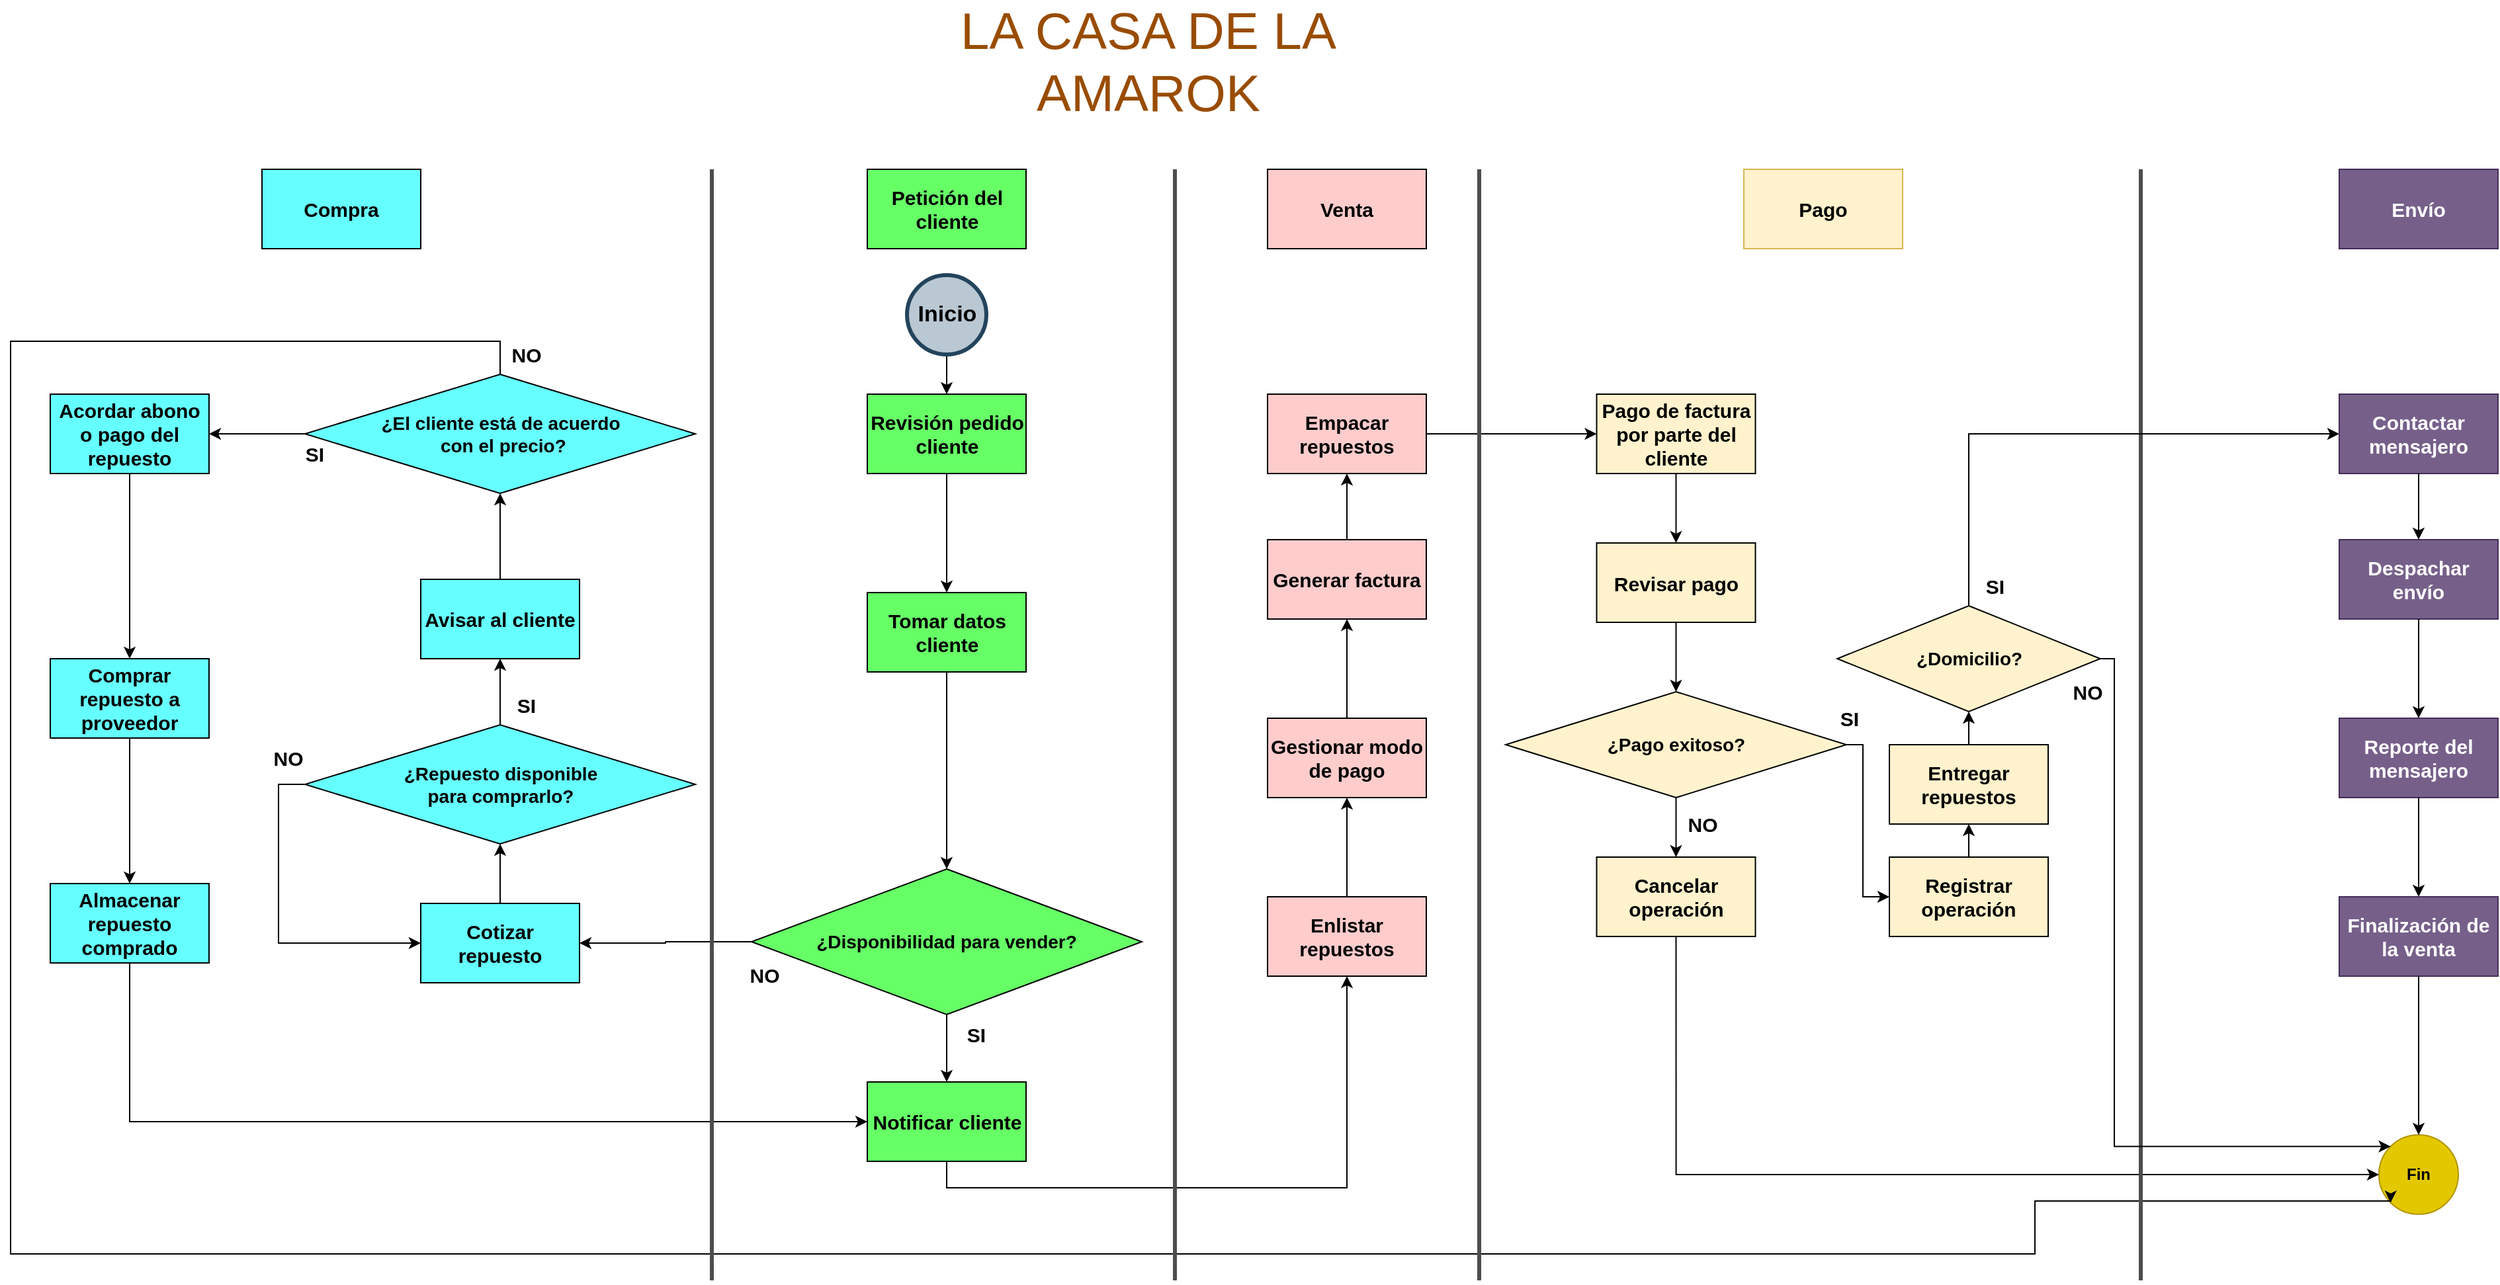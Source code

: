 <mxfile version="24.6.2" type="device">
  <diagram name="Página-1" id="pv9tKFROp2prfNbfILGG">
    <mxGraphModel dx="3452" dy="2562" grid="1" gridSize="10" guides="1" tooltips="1" connect="1" arrows="1" fold="1" page="1" pageScale="1" pageWidth="827" pageHeight="1169" math="0" shadow="0">
      <root>
        <mxCell id="0" />
        <mxCell id="1" parent="0" />
        <mxCell id="mfQhpHa_TRPt92YBelA_-9" style="edgeStyle=orthogonalEdgeStyle;rounded=0;orthogonalLoop=1;jettySize=auto;html=1;exitX=0.5;exitY=1;exitDx=0;exitDy=0;entryX=0.5;entryY=0;entryDx=0;entryDy=0;fontStyle=1" parent="1" source="mfQhpHa_TRPt92YBelA_-2" target="mfQhpHa_TRPt92YBelA_-5" edge="1">
          <mxGeometry relative="1" as="geometry">
            <mxPoint x="437.5" y="290" as="sourcePoint" />
          </mxGeometry>
        </mxCell>
        <mxCell id="mfQhpHa_TRPt92YBelA_-2" value="&lt;font style=&quot;font-size: 17px;&quot;&gt;Inicio&lt;/font&gt;" style="ellipse;whiteSpace=wrap;html=1;aspect=fixed;fontStyle=1;fillColor=#bac8d3;strokeColor=#23445d;strokeWidth=3;" parent="1" vertex="1">
          <mxGeometry x="407.5" y="40" width="60" height="60" as="geometry" />
        </mxCell>
        <mxCell id="mKymQcB3Vps974aYr2Mk-3" style="edgeStyle=orthogonalEdgeStyle;rounded=0;orthogonalLoop=1;jettySize=auto;html=1;exitX=0.5;exitY=1;exitDx=0;exitDy=0;entryX=0.5;entryY=0;entryDx=0;entryDy=0;" parent="1" source="mfQhpHa_TRPt92YBelA_-5" target="mKymQcB3Vps974aYr2Mk-2" edge="1">
          <mxGeometry relative="1" as="geometry" />
        </mxCell>
        <mxCell id="mfQhpHa_TRPt92YBelA_-5" value="Revisión pedido cliente" style="rounded=0;whiteSpace=wrap;html=1;fontSize=15;fillColor=#66FF66;fontStyle=1" parent="1" vertex="1">
          <mxGeometry x="377.5" y="130" width="120" height="60" as="geometry" />
        </mxCell>
        <mxCell id="mfQhpHa_TRPt92YBelA_-22" style="edgeStyle=orthogonalEdgeStyle;rounded=0;orthogonalLoop=1;jettySize=auto;html=1;exitX=0;exitY=0.5;exitDx=0;exitDy=0;entryX=1;entryY=0.5;entryDx=0;entryDy=0;fontStyle=1" parent="1" source="mfQhpHa_TRPt92YBelA_-7" target="mfQhpHa_TRPt92YBelA_-20" edge="1">
          <mxGeometry relative="1" as="geometry" />
        </mxCell>
        <mxCell id="5uez7q-j1dndz9BCU4vh-7" style="edgeStyle=orthogonalEdgeStyle;rounded=0;orthogonalLoop=1;jettySize=auto;html=1;exitX=0.5;exitY=1;exitDx=0;exitDy=0;entryX=0.5;entryY=0;entryDx=0;entryDy=0;fontStyle=1" parent="1" source="mfQhpHa_TRPt92YBelA_-7" target="5uez7q-j1dndz9BCU4vh-6" edge="1">
          <mxGeometry relative="1" as="geometry" />
        </mxCell>
        <mxCell id="mfQhpHa_TRPt92YBelA_-7" value="¿Disponibilidad&amp;nbsp;para vender?" style="rhombus;whiteSpace=wrap;html=1;fontSize=14;fillColor=#66FF66;fontStyle=1" parent="1" vertex="1">
          <mxGeometry x="290" y="489" width="295" height="110" as="geometry" />
        </mxCell>
        <mxCell id="mfQhpHa_TRPt92YBelA_-14" value="NO" style="text;html=1;strokeColor=none;fillColor=none;align=center;verticalAlign=middle;whiteSpace=wrap;rounded=0;fontSize=15;fontStyle=1" parent="1" vertex="1">
          <mxGeometry x="270" y="554" width="60" height="30" as="geometry" />
        </mxCell>
        <mxCell id="mfQhpHa_TRPt92YBelA_-16" value="Petición del cliente" style="rounded=0;whiteSpace=wrap;html=1;fontSize=15;fillColor=#66FF66;fontStyle=1" parent="1" vertex="1">
          <mxGeometry x="377.5" y="-40" width="120" height="60" as="geometry" />
        </mxCell>
        <mxCell id="mfQhpHa_TRPt92YBelA_-18" value="Compra" style="rounded=0;whiteSpace=wrap;html=1;fontSize=15;fillColor=#66FFFF;fontStyle=1" parent="1" vertex="1">
          <mxGeometry x="-80" y="-40" width="120" height="60" as="geometry" />
        </mxCell>
        <mxCell id="mfQhpHa_TRPt92YBelA_-26" style="edgeStyle=orthogonalEdgeStyle;rounded=0;orthogonalLoop=1;jettySize=auto;html=1;exitX=0.5;exitY=0;exitDx=0;exitDy=0;entryX=0.5;entryY=1;entryDx=0;entryDy=0;fontStyle=1" parent="1" source="mfQhpHa_TRPt92YBelA_-20" target="mfQhpHa_TRPt92YBelA_-23" edge="1">
          <mxGeometry relative="1" as="geometry" />
        </mxCell>
        <mxCell id="mfQhpHa_TRPt92YBelA_-20" value="Cotizar repuesto" style="rounded=0;whiteSpace=wrap;html=1;fontSize=15;fillColor=#66FFFF;fontStyle=1" parent="1" vertex="1">
          <mxGeometry x="40" y="515" width="120" height="60" as="geometry" />
        </mxCell>
        <mxCell id="mfQhpHa_TRPt92YBelA_-30" style="edgeStyle=orthogonalEdgeStyle;rounded=0;orthogonalLoop=1;jettySize=auto;html=1;exitX=0;exitY=0.5;exitDx=0;exitDy=0;entryX=0;entryY=0.5;entryDx=0;entryDy=0;fontStyle=1" parent="1" source="mfQhpHa_TRPt92YBelA_-23" target="mfQhpHa_TRPt92YBelA_-20" edge="1">
          <mxGeometry relative="1" as="geometry" />
        </mxCell>
        <mxCell id="mKymQcB3Vps974aYr2Mk-9" style="edgeStyle=orthogonalEdgeStyle;rounded=0;orthogonalLoop=1;jettySize=auto;html=1;exitX=0.5;exitY=0;exitDx=0;exitDy=0;entryX=0.5;entryY=1;entryDx=0;entryDy=0;" parent="1" source="mfQhpHa_TRPt92YBelA_-23" target="mKymQcB3Vps974aYr2Mk-10" edge="1">
          <mxGeometry relative="1" as="geometry">
            <mxPoint x="100.118" y="330" as="targetPoint" />
          </mxGeometry>
        </mxCell>
        <mxCell id="mfQhpHa_TRPt92YBelA_-23" value="¿Repuesto disponible &lt;br&gt;para comprarlo?" style="rhombus;whiteSpace=wrap;html=1;fontSize=14;fillColor=#66FFFF;fontStyle=1" parent="1" vertex="1">
          <mxGeometry x="-47.5" y="380" width="295" height="90" as="geometry" />
        </mxCell>
        <mxCell id="mfQhpHa_TRPt92YBelA_-25" value="SI" style="text;html=1;strokeColor=none;fillColor=none;align=center;verticalAlign=middle;whiteSpace=wrap;rounded=0;fontSize=15;fontStyle=1" parent="1" vertex="1">
          <mxGeometry x="90" y="350" width="60" height="30" as="geometry" />
        </mxCell>
        <mxCell id="mfQhpHa_TRPt92YBelA_-29" value="Venta" style="rounded=0;whiteSpace=wrap;html=1;fontSize=15;fillColor=#FFCCCC;fontStyle=1" parent="1" vertex="1">
          <mxGeometry x="680" y="-40" width="120" height="60" as="geometry" />
        </mxCell>
        <mxCell id="mfQhpHa_TRPt92YBelA_-31" value="NO" style="text;html=1;strokeColor=none;fillColor=none;align=center;verticalAlign=middle;whiteSpace=wrap;rounded=0;fontSize=15;fontStyle=1" parent="1" vertex="1">
          <mxGeometry x="-90" y="390" width="60" height="30" as="geometry" />
        </mxCell>
        <mxCell id="mfQhpHa_TRPt92YBelA_-47" style="edgeStyle=orthogonalEdgeStyle;rounded=0;orthogonalLoop=1;jettySize=auto;html=1;exitX=0.5;exitY=0;exitDx=0;exitDy=0;entryX=0.5;entryY=1;entryDx=0;entryDy=0;fontStyle=1" parent="1" source="mfQhpHa_TRPt92YBelA_-42" target="mfQhpHa_TRPt92YBelA_-46" edge="1">
          <mxGeometry relative="1" as="geometry" />
        </mxCell>
        <mxCell id="mfQhpHa_TRPt92YBelA_-42" value="Enlistar repuestos" style="rounded=0;whiteSpace=wrap;html=1;fontSize=15;fillColor=#FFCCCC;fontStyle=1" parent="1" vertex="1">
          <mxGeometry x="680" y="510" width="120" height="60" as="geometry" />
        </mxCell>
        <mxCell id="e19bzjLe1iYyCG-W0Qoi-3" style="edgeStyle=orthogonalEdgeStyle;rounded=0;orthogonalLoop=1;jettySize=auto;html=1;exitX=0.5;exitY=0;exitDx=0;exitDy=0;entryX=0.5;entryY=1;entryDx=0;entryDy=0;fontStyle=1" parent="1" source="mfQhpHa_TRPt92YBelA_-44" target="e19bzjLe1iYyCG-W0Qoi-1" edge="1">
          <mxGeometry relative="1" as="geometry" />
        </mxCell>
        <mxCell id="mfQhpHa_TRPt92YBelA_-44" value="Generar factura" style="rounded=0;whiteSpace=wrap;html=1;fontSize=15;fillColor=#FFCCCC;fontStyle=1" parent="1" vertex="1">
          <mxGeometry x="680" y="240" width="120" height="60" as="geometry" />
        </mxCell>
        <mxCell id="mfQhpHa_TRPt92YBelA_-48" style="edgeStyle=orthogonalEdgeStyle;rounded=0;orthogonalLoop=1;jettySize=auto;html=1;exitX=0.5;exitY=0;exitDx=0;exitDy=0;entryX=0.5;entryY=1;entryDx=0;entryDy=0;fontStyle=1" parent="1" source="mfQhpHa_TRPt92YBelA_-46" target="mfQhpHa_TRPt92YBelA_-44" edge="1">
          <mxGeometry relative="1" as="geometry" />
        </mxCell>
        <mxCell id="mfQhpHa_TRPt92YBelA_-46" value="Gestionar modo de pago" style="rounded=0;whiteSpace=wrap;html=1;fontSize=15;fillColor=#FFCCCC;fontStyle=1" parent="1" vertex="1">
          <mxGeometry x="680" y="375" width="120" height="60" as="geometry" />
        </mxCell>
        <mxCell id="mfQhpHa_TRPt92YBelA_-53" value="Pago" style="rounded=0;whiteSpace=wrap;html=1;fontSize=15;fillColor=#fff2cc;strokeColor=#d6b656;fontStyle=1" parent="1" vertex="1">
          <mxGeometry x="1040" y="-40" width="120" height="60" as="geometry" />
        </mxCell>
        <mxCell id="BhGprW0hee5CYQVRKkRc-2" style="edgeStyle=orthogonalEdgeStyle;rounded=0;orthogonalLoop=1;jettySize=auto;html=1;entryX=0.5;entryY=0;entryDx=0;entryDy=0;fontStyle=1" parent="1" source="mfQhpHa_TRPt92YBelA_-54" target="BhGprW0hee5CYQVRKkRc-1" edge="1">
          <mxGeometry relative="1" as="geometry" />
        </mxCell>
        <mxCell id="mfQhpHa_TRPt92YBelA_-54" value="Pago de factura por parte del cliente" style="rounded=0;whiteSpace=wrap;html=1;fontSize=15;fillColor=#FFF2CC;fontStyle=1" parent="1" vertex="1">
          <mxGeometry x="928.75" y="130" width="120" height="60" as="geometry" />
        </mxCell>
        <mxCell id="mKymQcB3Vps974aYr2Mk-6" style="edgeStyle=orthogonalEdgeStyle;rounded=0;orthogonalLoop=1;jettySize=auto;html=1;exitX=1;exitY=0.5;exitDx=0;exitDy=0;entryX=0;entryY=0.5;entryDx=0;entryDy=0;" parent="1" source="mfQhpHa_TRPt92YBelA_-55" target="mfQhpHa_TRPt92YBelA_-79" edge="1">
          <mxGeometry relative="1" as="geometry">
            <Array as="points">
              <mxPoint x="1130" y="395" />
              <mxPoint x="1130" y="510" />
            </Array>
          </mxGeometry>
        </mxCell>
        <mxCell id="mKymQcB3Vps974aYr2Mk-25" style="edgeStyle=orthogonalEdgeStyle;rounded=0;orthogonalLoop=1;jettySize=auto;html=1;exitX=0.5;exitY=1;exitDx=0;exitDy=0;entryX=0.5;entryY=0;entryDx=0;entryDy=0;" parent="1" source="mfQhpHa_TRPt92YBelA_-55" target="mfQhpHa_TRPt92YBelA_-60" edge="1">
          <mxGeometry relative="1" as="geometry" />
        </mxCell>
        <mxCell id="mfQhpHa_TRPt92YBelA_-55" value="¿Pago exitoso?" style="rhombus;whiteSpace=wrap;html=1;fontSize=14;fillColor=#FFF2CC;fontStyle=1" parent="1" vertex="1">
          <mxGeometry x="860" y="355" width="257.5" height="80" as="geometry" />
        </mxCell>
        <mxCell id="mfQhpHa_TRPt92YBelA_-60" value="Cancelar operación" style="rounded=0;whiteSpace=wrap;html=1;fontSize=15;fillColor=#FFF2CC;fontStyle=1" parent="1" vertex="1">
          <mxGeometry x="928.75" y="480" width="120" height="60" as="geometry" />
        </mxCell>
        <mxCell id="mfQhpHa_TRPt92YBelA_-75" value="NO" style="text;html=1;strokeColor=none;fillColor=none;align=center;verticalAlign=middle;whiteSpace=wrap;rounded=0;fontSize=15;fontStyle=1" parent="1" vertex="1">
          <mxGeometry x="978.75" y="440" width="60" height="30" as="geometry" />
        </mxCell>
        <mxCell id="mfQhpHa_TRPt92YBelA_-79" value="Registrar operación" style="rounded=0;whiteSpace=wrap;html=1;fontSize=15;fillColor=#FFF2CC;fontStyle=1" parent="1" vertex="1">
          <mxGeometry x="1150" y="480" width="120" height="60" as="geometry" />
        </mxCell>
        <mxCell id="mfQhpHa_TRPt92YBelA_-80" value="Fin" style="ellipse;whiteSpace=wrap;html=1;aspect=fixed;fillColor=#e3c800;fontColor=#000000;strokeColor=#B09500;fontStyle=1" parent="1" vertex="1">
          <mxGeometry x="1520" y="690" width="60" height="60" as="geometry" />
        </mxCell>
        <mxCell id="mfQhpHa_TRPt92YBelA_-82" value="SI" style="text;html=1;strokeColor=none;fillColor=none;align=center;verticalAlign=middle;whiteSpace=wrap;rounded=0;fontSize=15;fontStyle=1" parent="1" vertex="1">
          <mxGeometry x="1090" y="360" width="60" height="30" as="geometry" />
        </mxCell>
        <mxCell id="mKymQcB3Vps974aYr2Mk-16" style="edgeStyle=orthogonalEdgeStyle;rounded=0;orthogonalLoop=1;jettySize=auto;html=1;entryX=0;entryY=0.5;entryDx=0;entryDy=0;" parent="1" source="WWze8zweUwzWCclQnENY-1" target="5uez7q-j1dndz9BCU4vh-6" edge="1">
          <mxGeometry relative="1" as="geometry">
            <mxPoint x="340" y="700" as="targetPoint" />
            <Array as="points">
              <mxPoint x="-180" y="680" />
            </Array>
          </mxGeometry>
        </mxCell>
        <mxCell id="WWze8zweUwzWCclQnENY-1" value="Almacenar repuesto comprado" style="rounded=0;whiteSpace=wrap;html=1;fontSize=15;fillColor=#66FFFF;fontStyle=1" parent="1" vertex="1">
          <mxGeometry x="-240" y="500" width="120" height="60" as="geometry" />
        </mxCell>
        <mxCell id="mKymQcB3Vps974aYr2Mk-15" style="edgeStyle=orthogonalEdgeStyle;rounded=0;orthogonalLoop=1;jettySize=auto;html=1;entryX=0.5;entryY=0;entryDx=0;entryDy=0;" parent="1" source="WWze8zweUwzWCclQnENY-2" target="WWze8zweUwzWCclQnENY-1" edge="1">
          <mxGeometry relative="1" as="geometry" />
        </mxCell>
        <mxCell id="WWze8zweUwzWCclQnENY-2" value="Comprar repuesto a proveedor" style="rounded=0;whiteSpace=wrap;html=1;fontSize=15;fillColor=#66FFFF;fontStyle=1" parent="1" vertex="1">
          <mxGeometry x="-240" y="330" width="120" height="60" as="geometry" />
        </mxCell>
        <mxCell id="mKymQcB3Vps974aYr2Mk-20" style="edgeStyle=orthogonalEdgeStyle;rounded=0;orthogonalLoop=1;jettySize=auto;html=1;exitX=0.5;exitY=1;exitDx=0;exitDy=0;entryX=0.5;entryY=1;entryDx=0;entryDy=0;" parent="1" source="5uez7q-j1dndz9BCU4vh-6" target="mfQhpHa_TRPt92YBelA_-42" edge="1">
          <mxGeometry relative="1" as="geometry" />
        </mxCell>
        <mxCell id="5uez7q-j1dndz9BCU4vh-6" value="Notificar cliente" style="rounded=0;whiteSpace=wrap;html=1;fontSize=15;fillColor=#66FF66;fontStyle=1" parent="1" vertex="1">
          <mxGeometry x="377.5" y="650" width="120" height="60" as="geometry" />
        </mxCell>
        <mxCell id="5uez7q-j1dndz9BCU4vh-8" value="SI" style="text;html=1;strokeColor=none;fillColor=none;align=center;verticalAlign=middle;whiteSpace=wrap;rounded=0;fontSize=15;fontStyle=1" parent="1" vertex="1">
          <mxGeometry x="430" y="599" width="60" height="30" as="geometry" />
        </mxCell>
        <mxCell id="mKymQcB3Vps974aYr2Mk-5" style="edgeStyle=orthogonalEdgeStyle;rounded=0;orthogonalLoop=1;jettySize=auto;html=1;exitX=0.5;exitY=1;exitDx=0;exitDy=0;entryX=0.5;entryY=0;entryDx=0;entryDy=0;" parent="1" source="BhGprW0hee5CYQVRKkRc-1" target="mfQhpHa_TRPt92YBelA_-55" edge="1">
          <mxGeometry relative="1" as="geometry" />
        </mxCell>
        <mxCell id="BhGprW0hee5CYQVRKkRc-1" value="Revisar pago" style="rounded=0;whiteSpace=wrap;html=1;fontSize=15;fillColor=#FFF2CC;fontStyle=1" parent="1" vertex="1">
          <mxGeometry x="928.75" y="242.5" width="120" height="60" as="geometry" />
        </mxCell>
        <mxCell id="BhGprW0hee5CYQVRKkRc-49" style="edgeStyle=orthogonalEdgeStyle;rounded=0;orthogonalLoop=1;jettySize=auto;html=1;fontStyle=1;exitX=0.5;exitY=1;exitDx=0;exitDy=0;entryX=0;entryY=0.5;entryDx=0;entryDy=0;" parent="1" source="mfQhpHa_TRPt92YBelA_-60" target="mfQhpHa_TRPt92YBelA_-80" edge="1">
          <mxGeometry relative="1" as="geometry">
            <mxPoint x="1068.75" y="630.048" as="sourcePoint" />
            <mxPoint x="1490" y="630" as="targetPoint" />
            <Array as="points">
              <mxPoint x="989" y="720" />
            </Array>
          </mxGeometry>
        </mxCell>
        <mxCell id="e19bzjLe1iYyCG-W0Qoi-4" style="edgeStyle=orthogonalEdgeStyle;rounded=0;orthogonalLoop=1;jettySize=auto;html=1;exitX=1;exitY=0.5;exitDx=0;exitDy=0;entryX=0;entryY=0.5;entryDx=0;entryDy=0;fontStyle=1" parent="1" source="e19bzjLe1iYyCG-W0Qoi-1" target="mfQhpHa_TRPt92YBelA_-54" edge="1">
          <mxGeometry relative="1" as="geometry" />
        </mxCell>
        <mxCell id="e19bzjLe1iYyCG-W0Qoi-1" value="Empacar repuestos" style="rounded=0;whiteSpace=wrap;html=1;fontSize=15;fillColor=#FFCCCC;fontStyle=1" parent="1" vertex="1">
          <mxGeometry x="680" y="130" width="120" height="60" as="geometry" />
        </mxCell>
        <mxCell id="mKymQcB3Vps974aYr2Mk-4" style="edgeStyle=orthogonalEdgeStyle;rounded=0;orthogonalLoop=1;jettySize=auto;html=1;exitX=0.5;exitY=1;exitDx=0;exitDy=0;entryX=0.5;entryY=0;entryDx=0;entryDy=0;" parent="1" source="mKymQcB3Vps974aYr2Mk-2" target="mfQhpHa_TRPt92YBelA_-7" edge="1">
          <mxGeometry relative="1" as="geometry" />
        </mxCell>
        <mxCell id="mKymQcB3Vps974aYr2Mk-2" value="Tomar datos cliente" style="rounded=0;whiteSpace=wrap;html=1;fontSize=15;fillColor=#66FF66;fontStyle=1" parent="1" vertex="1">
          <mxGeometry x="377.5" y="280" width="120" height="60" as="geometry" />
        </mxCell>
        <mxCell id="mKymQcB3Vps974aYr2Mk-13" style="edgeStyle=orthogonalEdgeStyle;rounded=0;orthogonalLoop=1;jettySize=auto;html=1;exitX=0.5;exitY=0;exitDx=0;exitDy=0;entryX=0.5;entryY=1;entryDx=0;entryDy=0;" parent="1" source="mKymQcB3Vps974aYr2Mk-10" target="mKymQcB3Vps974aYr2Mk-12" edge="1">
          <mxGeometry relative="1" as="geometry" />
        </mxCell>
        <mxCell id="mKymQcB3Vps974aYr2Mk-10" value="Avisar al cliente" style="rounded=0;whiteSpace=wrap;html=1;fontSize=15;fillColor=#66FFFF;fontStyle=1" parent="1" vertex="1">
          <mxGeometry x="40" y="270" width="120" height="60" as="geometry" />
        </mxCell>
        <mxCell id="mKymQcB3Vps974aYr2Mk-18" style="edgeStyle=orthogonalEdgeStyle;rounded=0;orthogonalLoop=1;jettySize=auto;html=1;exitX=0.5;exitY=0;exitDx=0;exitDy=0;entryX=0;entryY=1;entryDx=0;entryDy=0;" parent="1" source="mKymQcB3Vps974aYr2Mk-12" target="mfQhpHa_TRPt92YBelA_-80" edge="1">
          <mxGeometry relative="1" as="geometry">
            <Array as="points">
              <mxPoint x="100" y="90" />
              <mxPoint x="-270" y="90" />
              <mxPoint x="-270" y="780" />
              <mxPoint x="1260" y="780" />
              <mxPoint x="1260" y="740" />
              <mxPoint x="1529" y="740" />
            </Array>
          </mxGeometry>
        </mxCell>
        <mxCell id="DP_WEvR6P0dLDyTKHy58-2" style="edgeStyle=orthogonalEdgeStyle;rounded=0;orthogonalLoop=1;jettySize=auto;html=1;exitX=0;exitY=0.5;exitDx=0;exitDy=0;entryX=1;entryY=0.5;entryDx=0;entryDy=0;" parent="1" source="mKymQcB3Vps974aYr2Mk-12" target="DP_WEvR6P0dLDyTKHy58-1" edge="1">
          <mxGeometry relative="1" as="geometry" />
        </mxCell>
        <mxCell id="mKymQcB3Vps974aYr2Mk-12" value="¿El cliente está de acuerdo&lt;br&gt;&amp;nbsp;con el precio?" style="rhombus;whiteSpace=wrap;html=1;fontSize=14;fillColor=#66FFFF;fontStyle=1" parent="1" vertex="1">
          <mxGeometry x="-47.5" y="115" width="295" height="90" as="geometry" />
        </mxCell>
        <mxCell id="mKymQcB3Vps974aYr2Mk-17" value="SI" style="text;html=1;strokeColor=none;fillColor=none;align=center;verticalAlign=middle;whiteSpace=wrap;rounded=0;fontSize=15;fontStyle=1" parent="1" vertex="1">
          <mxGeometry x="-70" y="160" width="60" height="30" as="geometry" />
        </mxCell>
        <mxCell id="mKymQcB3Vps974aYr2Mk-19" value="NO" style="text;html=1;strokeColor=none;fillColor=none;align=center;verticalAlign=middle;whiteSpace=wrap;rounded=0;fontSize=15;fontStyle=1" parent="1" vertex="1">
          <mxGeometry x="90" y="85" width="60" height="30" as="geometry" />
        </mxCell>
        <mxCell id="mKymQcB3Vps974aYr2Mk-21" value="" style="endArrow=none;html=1;rounded=0;strokeWidth=3;strokeColor=#4D4D4D;" parent="1" edge="1">
          <mxGeometry width="50" height="50" relative="1" as="geometry">
            <mxPoint x="260" y="800" as="sourcePoint" />
            <mxPoint x="260" y="-40" as="targetPoint" />
          </mxGeometry>
        </mxCell>
        <mxCell id="mKymQcB3Vps974aYr2Mk-22" value="" style="endArrow=none;html=1;rounded=0;strokeWidth=3;strokeColor=#4D4D4D;" parent="1" edge="1">
          <mxGeometry width="50" height="50" relative="1" as="geometry">
            <mxPoint x="610" y="800" as="sourcePoint" />
            <mxPoint x="610" y="-40" as="targetPoint" />
          </mxGeometry>
        </mxCell>
        <mxCell id="mKymQcB3Vps974aYr2Mk-23" value="" style="endArrow=none;html=1;rounded=0;strokeWidth=3;strokeColor=#4D4D4D;" parent="1" edge="1">
          <mxGeometry width="50" height="50" relative="1" as="geometry">
            <mxPoint x="840" y="800" as="sourcePoint" />
            <mxPoint x="840" y="-40" as="targetPoint" />
          </mxGeometry>
        </mxCell>
        <mxCell id="DP_WEvR6P0dLDyTKHy58-3" style="edgeStyle=orthogonalEdgeStyle;rounded=0;orthogonalLoop=1;jettySize=auto;html=1;exitX=0.5;exitY=1;exitDx=0;exitDy=0;entryX=0.5;entryY=0;entryDx=0;entryDy=0;" parent="1" source="DP_WEvR6P0dLDyTKHy58-1" target="WWze8zweUwzWCclQnENY-2" edge="1">
          <mxGeometry relative="1" as="geometry" />
        </mxCell>
        <mxCell id="DP_WEvR6P0dLDyTKHy58-1" value="Acordar abono o pago del repuesto" style="rounded=0;whiteSpace=wrap;html=1;fontSize=15;fillColor=#66FFFF;fontStyle=1" parent="1" vertex="1">
          <mxGeometry x="-240" y="130" width="120" height="60" as="geometry" />
        </mxCell>
        <mxCell id="8ceTDcRG9uA8ucG6qoj3-1" value="LA CASA DE LA AMAROK" style="text;html=1;strokeColor=none;fillColor=none;align=center;verticalAlign=middle;whiteSpace=wrap;rounded=0;fontSize=39;fontColor=#994C00;" parent="1" vertex="1">
          <mxGeometry x="430" y="-136" width="320" height="30" as="geometry" />
        </mxCell>
        <mxCell id="be6vUf7-gGzOblOfU2mp-1" value="" style="endArrow=none;html=1;rounded=0;strokeWidth=3;strokeColor=#4D4D4D;" edge="1" parent="1">
          <mxGeometry width="50" height="50" relative="1" as="geometry">
            <mxPoint x="1340" y="800" as="sourcePoint" />
            <mxPoint x="1340" y="-40" as="targetPoint" />
          </mxGeometry>
        </mxCell>
        <mxCell id="be6vUf7-gGzOblOfU2mp-2" value="Envío" style="rounded=0;whiteSpace=wrap;html=1;fontSize=15;fillColor=#76608a;strokeColor=#432D57;fontStyle=1;fontColor=#ffffff;" vertex="1" parent="1">
          <mxGeometry x="1490" y="-40" width="120" height="60" as="geometry" />
        </mxCell>
        <mxCell id="be6vUf7-gGzOblOfU2mp-3" value="Entregar repuestos" style="rounded=0;whiteSpace=wrap;html=1;fontSize=15;fillColor=#FFF2CC;fontStyle=1" vertex="1" parent="1">
          <mxGeometry x="1150" y="395" width="120" height="60" as="geometry" />
        </mxCell>
        <mxCell id="be6vUf7-gGzOblOfU2mp-4" style="edgeStyle=orthogonalEdgeStyle;rounded=0;orthogonalLoop=1;jettySize=auto;html=1;exitX=0.5;exitY=0;exitDx=0;exitDy=0;entryX=0.5;entryY=1;entryDx=0;entryDy=0;fontStyle=1" edge="1" parent="1" source="mfQhpHa_TRPt92YBelA_-79" target="be6vUf7-gGzOblOfU2mp-3">
          <mxGeometry relative="1" as="geometry">
            <mxPoint x="1150" y="320" as="sourcePoint" />
            <mxPoint x="1150" y="380" as="targetPoint" />
          </mxGeometry>
        </mxCell>
        <mxCell id="be6vUf7-gGzOblOfU2mp-5" value="¿Domicilio?" style="rhombus;whiteSpace=wrap;html=1;fontSize=14;fillColor=#FFF2CC;fontStyle=1" vertex="1" parent="1">
          <mxGeometry x="1110.62" y="290" width="198.75" height="80" as="geometry" />
        </mxCell>
        <mxCell id="be6vUf7-gGzOblOfU2mp-6" style="edgeStyle=orthogonalEdgeStyle;rounded=0;orthogonalLoop=1;jettySize=auto;html=1;exitX=0.5;exitY=0;exitDx=0;exitDy=0;entryX=0.5;entryY=1;entryDx=0;entryDy=0;fontStyle=1" edge="1" parent="1" source="be6vUf7-gGzOblOfU2mp-3" target="be6vUf7-gGzOblOfU2mp-5">
          <mxGeometry relative="1" as="geometry">
            <mxPoint x="1220" y="490" as="sourcePoint" />
            <mxPoint x="1220" y="465" as="targetPoint" />
          </mxGeometry>
        </mxCell>
        <mxCell id="be6vUf7-gGzOblOfU2mp-7" value="SI" style="text;html=1;strokeColor=none;fillColor=none;align=center;verticalAlign=middle;whiteSpace=wrap;rounded=0;fontSize=15;fontStyle=1" vertex="1" parent="1">
          <mxGeometry x="1200" y="260" width="60" height="30" as="geometry" />
        </mxCell>
        <mxCell id="be6vUf7-gGzOblOfU2mp-8" value="NO" style="text;html=1;strokeColor=none;fillColor=none;align=center;verticalAlign=middle;whiteSpace=wrap;rounded=0;fontSize=15;fontStyle=1" vertex="1" parent="1">
          <mxGeometry x="1270" y="340" width="60" height="30" as="geometry" />
        </mxCell>
        <mxCell id="be6vUf7-gGzOblOfU2mp-9" style="edgeStyle=orthogonalEdgeStyle;rounded=0;orthogonalLoop=1;jettySize=auto;html=1;exitX=1;exitY=0.5;exitDx=0;exitDy=0;entryX=0;entryY=0;entryDx=0;entryDy=0;" edge="1" parent="1" source="be6vUf7-gGzOblOfU2mp-5" target="mfQhpHa_TRPt92YBelA_-80">
          <mxGeometry relative="1" as="geometry">
            <mxPoint x="1128" y="405" as="sourcePoint" />
            <mxPoint x="1160" y="520" as="targetPoint" />
            <Array as="points">
              <mxPoint x="1320" y="330" />
              <mxPoint x="1320" y="699" />
            </Array>
          </mxGeometry>
        </mxCell>
        <mxCell id="be6vUf7-gGzOblOfU2mp-10" style="edgeStyle=orthogonalEdgeStyle;rounded=0;orthogonalLoop=1;jettySize=auto;html=1;exitX=0.5;exitY=0;exitDx=0;exitDy=0;entryX=0;entryY=0.5;entryDx=0;entryDy=0;" edge="1" parent="1" source="be6vUf7-gGzOblOfU2mp-5" target="be6vUf7-gGzOblOfU2mp-11">
          <mxGeometry relative="1" as="geometry">
            <mxPoint x="1128" y="405" as="sourcePoint" />
            <mxPoint x="1160" y="520" as="targetPoint" />
            <Array as="points">
              <mxPoint x="1210" y="160" />
            </Array>
          </mxGeometry>
        </mxCell>
        <mxCell id="be6vUf7-gGzOblOfU2mp-11" value="Contactar mensajero" style="rounded=0;whiteSpace=wrap;html=1;fontSize=15;fillColor=#76608a;strokeColor=#432D57;fontStyle=1;fontColor=#ffffff;" vertex="1" parent="1">
          <mxGeometry x="1490" y="130" width="120" height="60" as="geometry" />
        </mxCell>
        <mxCell id="be6vUf7-gGzOblOfU2mp-12" value="Despachar envío" style="rounded=0;whiteSpace=wrap;html=1;fontSize=15;fillColor=#76608a;strokeColor=#432D57;fontStyle=1;fontColor=#ffffff;" vertex="1" parent="1">
          <mxGeometry x="1490" y="240" width="120" height="60" as="geometry" />
        </mxCell>
        <mxCell id="be6vUf7-gGzOblOfU2mp-13" style="edgeStyle=orthogonalEdgeStyle;rounded=0;orthogonalLoop=1;jettySize=auto;html=1;exitX=0.5;exitY=1;exitDx=0;exitDy=0;entryX=0.5;entryY=0;entryDx=0;entryDy=0;" edge="1" parent="1" source="be6vUf7-gGzOblOfU2mp-11" target="be6vUf7-gGzOblOfU2mp-12">
          <mxGeometry relative="1" as="geometry">
            <mxPoint x="1640" y="208" as="sourcePoint" />
            <mxPoint x="1640" y="260" as="targetPoint" />
          </mxGeometry>
        </mxCell>
        <mxCell id="be6vUf7-gGzOblOfU2mp-14" value="Reporte del mensajero" style="rounded=0;whiteSpace=wrap;html=1;fontSize=15;fillColor=#76608a;strokeColor=#432D57;fontStyle=1;fontColor=#ffffff;" vertex="1" parent="1">
          <mxGeometry x="1490" y="375" width="120" height="60" as="geometry" />
        </mxCell>
        <mxCell id="be6vUf7-gGzOblOfU2mp-15" value="Finalización de la venta" style="rounded=0;whiteSpace=wrap;html=1;fontSize=15;fillColor=#76608a;strokeColor=#432D57;fontStyle=1;fontColor=#ffffff;" vertex="1" parent="1">
          <mxGeometry x="1490" y="510" width="120" height="60" as="geometry" />
        </mxCell>
        <mxCell id="be6vUf7-gGzOblOfU2mp-16" style="edgeStyle=orthogonalEdgeStyle;rounded=0;orthogonalLoop=1;jettySize=auto;html=1;exitX=0.5;exitY=1;exitDx=0;exitDy=0;entryX=0.5;entryY=0;entryDx=0;entryDy=0;" edge="1" parent="1" source="be6vUf7-gGzOblOfU2mp-12" target="be6vUf7-gGzOblOfU2mp-14">
          <mxGeometry relative="1" as="geometry">
            <mxPoint x="1549.33" y="310" as="sourcePoint" />
            <mxPoint x="1549.33" y="360" as="targetPoint" />
          </mxGeometry>
        </mxCell>
        <mxCell id="be6vUf7-gGzOblOfU2mp-17" style="edgeStyle=orthogonalEdgeStyle;rounded=0;orthogonalLoop=1;jettySize=auto;html=1;entryX=0.5;entryY=0;entryDx=0;entryDy=0;exitX=0.5;exitY=1;exitDx=0;exitDy=0;" edge="1" parent="1" source="be6vUf7-gGzOblOfU2mp-14" target="be6vUf7-gGzOblOfU2mp-15">
          <mxGeometry relative="1" as="geometry">
            <mxPoint x="1570" y="470" as="sourcePoint" />
            <mxPoint x="1570" y="260" as="targetPoint" />
          </mxGeometry>
        </mxCell>
        <mxCell id="be6vUf7-gGzOblOfU2mp-18" style="edgeStyle=orthogonalEdgeStyle;rounded=0;orthogonalLoop=1;jettySize=auto;html=1;exitX=0.5;exitY=1;exitDx=0;exitDy=0;entryX=0.5;entryY=0;entryDx=0;entryDy=0;" edge="1" parent="1" source="be6vUf7-gGzOblOfU2mp-15" target="mfQhpHa_TRPt92YBelA_-80">
          <mxGeometry relative="1" as="geometry">
            <mxPoint x="1580" y="220" as="sourcePoint" />
            <mxPoint x="1580" y="270" as="targetPoint" />
          </mxGeometry>
        </mxCell>
      </root>
    </mxGraphModel>
  </diagram>
</mxfile>

